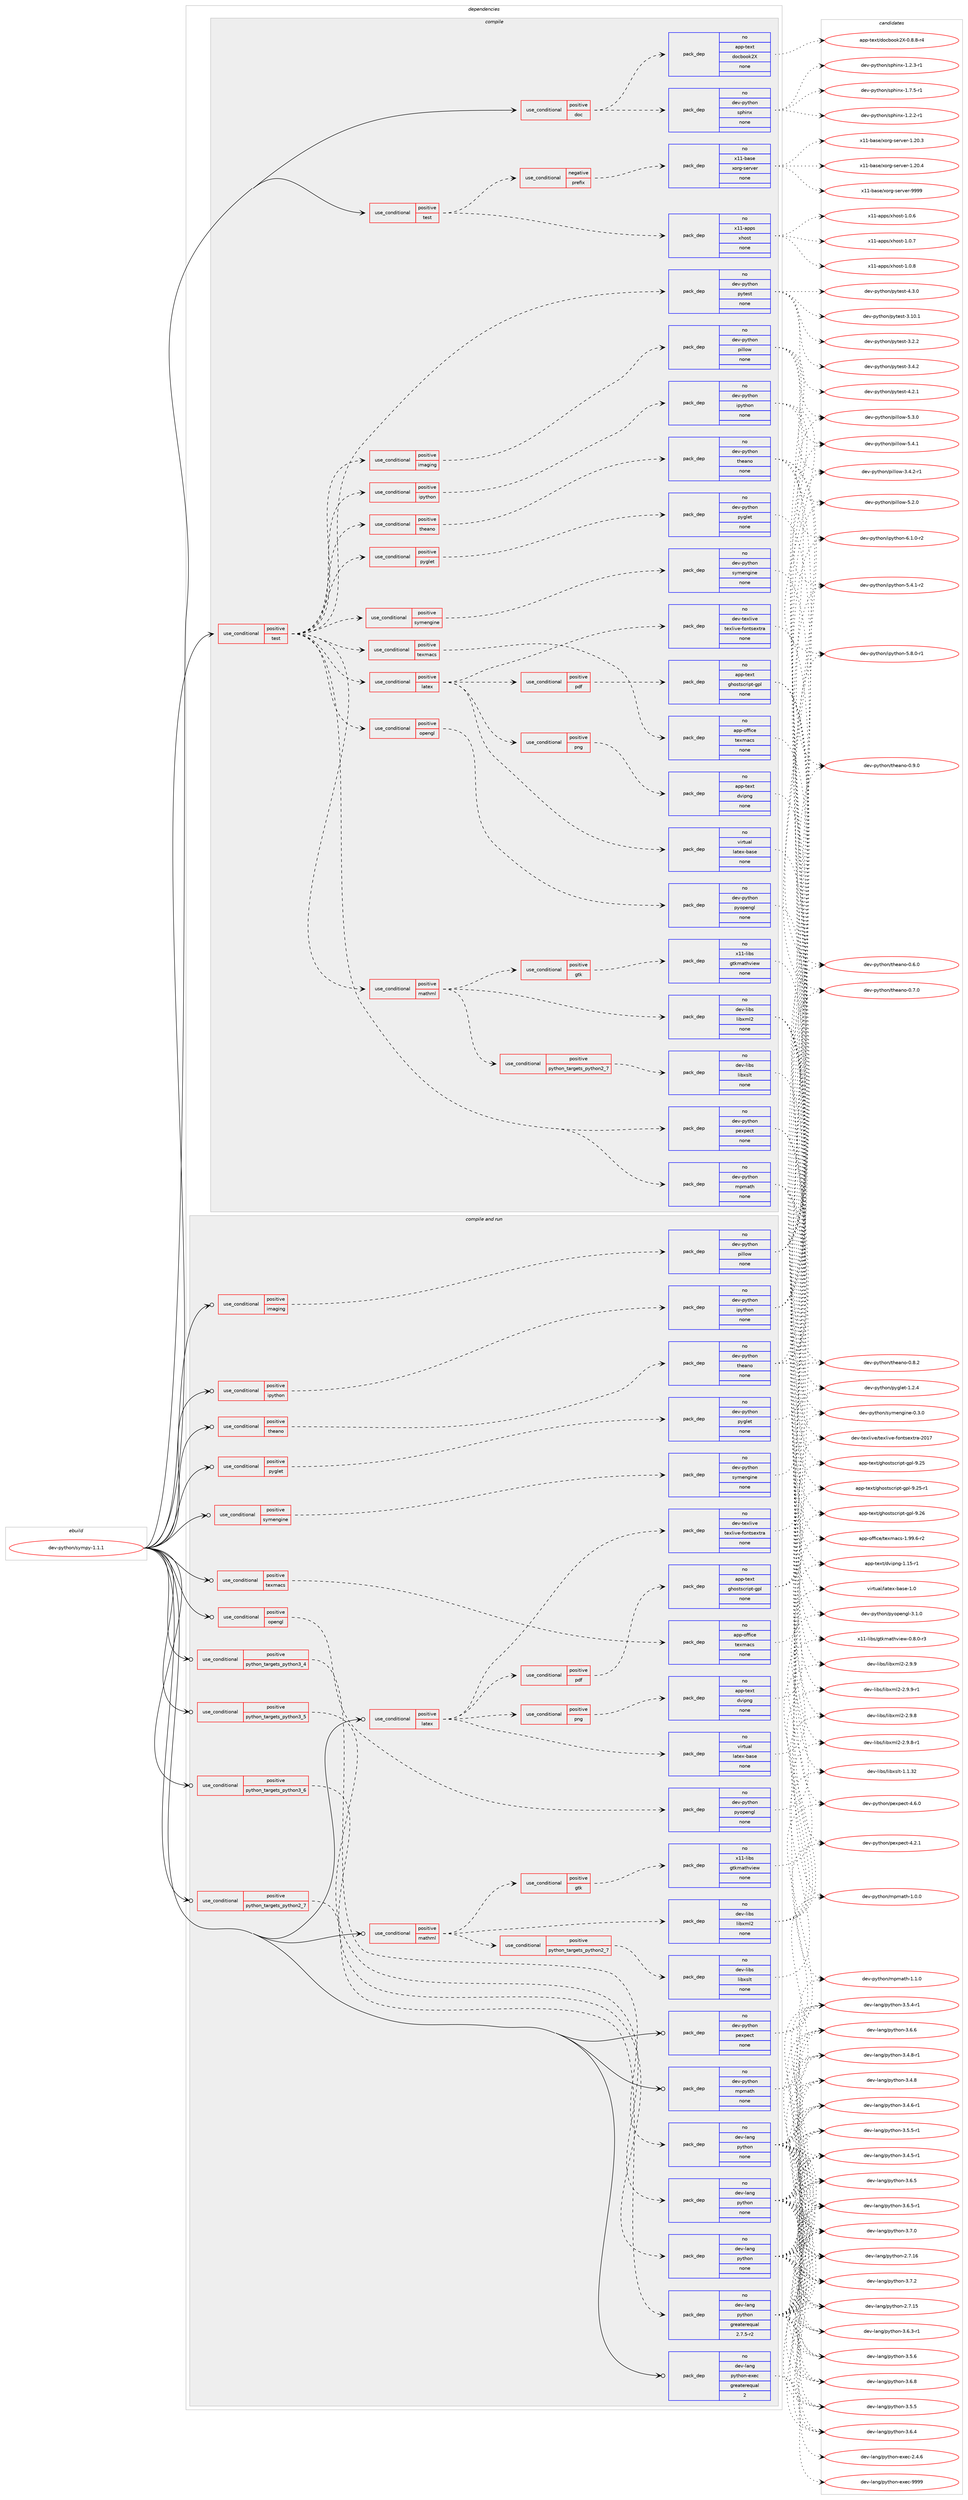 digraph prolog {

# *************
# Graph options
# *************

newrank=true;
concentrate=true;
compound=true;
graph [rankdir=LR,fontname=Helvetica,fontsize=10,ranksep=1.5];#, ranksep=2.5, nodesep=0.2];
edge  [arrowhead=vee];
node  [fontname=Helvetica,fontsize=10];

# **********
# The ebuild
# **********

subgraph cluster_leftcol {
color=gray;
rank=same;
label=<<i>ebuild</i>>;
id [label="dev-python/sympy-1.1.1", color=red, width=4, href="../dev-python/sympy-1.1.1.svg"];
}

# ****************
# The dependencies
# ****************

subgraph cluster_midcol {
color=gray;
label=<<i>dependencies</i>>;
subgraph cluster_compile {
fillcolor="#eeeeee";
style=filled;
label=<<i>compile</i>>;
subgraph cond385483 {
dependency1443776 [label=<<TABLE BORDER="0" CELLBORDER="1" CELLSPACING="0" CELLPADDING="4"><TR><TD ROWSPAN="3" CELLPADDING="10">use_conditional</TD></TR><TR><TD>positive</TD></TR><TR><TD>doc</TD></TR></TABLE>>, shape=none, color=red];
subgraph pack1034930 {
dependency1443777 [label=<<TABLE BORDER="0" CELLBORDER="1" CELLSPACING="0" CELLPADDING="4" WIDTH="220"><TR><TD ROWSPAN="6" CELLPADDING="30">pack_dep</TD></TR><TR><TD WIDTH="110">no</TD></TR><TR><TD>dev-python</TD></TR><TR><TD>sphinx</TD></TR><TR><TD>none</TD></TR><TR><TD></TD></TR></TABLE>>, shape=none, color=blue];
}
dependency1443776:e -> dependency1443777:w [weight=20,style="dashed",arrowhead="vee"];
subgraph pack1034931 {
dependency1443778 [label=<<TABLE BORDER="0" CELLBORDER="1" CELLSPACING="0" CELLPADDING="4" WIDTH="220"><TR><TD ROWSPAN="6" CELLPADDING="30">pack_dep</TD></TR><TR><TD WIDTH="110">no</TD></TR><TR><TD>app-text</TD></TR><TR><TD>docbook2X</TD></TR><TR><TD>none</TD></TR><TR><TD></TD></TR></TABLE>>, shape=none, color=blue];
}
dependency1443776:e -> dependency1443778:w [weight=20,style="dashed",arrowhead="vee"];
}
id:e -> dependency1443776:w [weight=20,style="solid",arrowhead="vee"];
subgraph cond385484 {
dependency1443779 [label=<<TABLE BORDER="0" CELLBORDER="1" CELLSPACING="0" CELLPADDING="4"><TR><TD ROWSPAN="3" CELLPADDING="10">use_conditional</TD></TR><TR><TD>positive</TD></TR><TR><TD>test</TD></TR></TABLE>>, shape=none, color=red];
subgraph cond385485 {
dependency1443780 [label=<<TABLE BORDER="0" CELLBORDER="1" CELLSPACING="0" CELLPADDING="4"><TR><TD ROWSPAN="3" CELLPADDING="10">use_conditional</TD></TR><TR><TD>negative</TD></TR><TR><TD>prefix</TD></TR></TABLE>>, shape=none, color=red];
subgraph pack1034932 {
dependency1443781 [label=<<TABLE BORDER="0" CELLBORDER="1" CELLSPACING="0" CELLPADDING="4" WIDTH="220"><TR><TD ROWSPAN="6" CELLPADDING="30">pack_dep</TD></TR><TR><TD WIDTH="110">no</TD></TR><TR><TD>x11-base</TD></TR><TR><TD>xorg-server</TD></TR><TR><TD>none</TD></TR><TR><TD></TD></TR></TABLE>>, shape=none, color=blue];
}
dependency1443780:e -> dependency1443781:w [weight=20,style="dashed",arrowhead="vee"];
}
dependency1443779:e -> dependency1443780:w [weight=20,style="dashed",arrowhead="vee"];
subgraph pack1034933 {
dependency1443782 [label=<<TABLE BORDER="0" CELLBORDER="1" CELLSPACING="0" CELLPADDING="4" WIDTH="220"><TR><TD ROWSPAN="6" CELLPADDING="30">pack_dep</TD></TR><TR><TD WIDTH="110">no</TD></TR><TR><TD>x11-apps</TD></TR><TR><TD>xhost</TD></TR><TR><TD>none</TD></TR><TR><TD></TD></TR></TABLE>>, shape=none, color=blue];
}
dependency1443779:e -> dependency1443782:w [weight=20,style="dashed",arrowhead="vee"];
}
id:e -> dependency1443779:w [weight=20,style="solid",arrowhead="vee"];
subgraph cond385486 {
dependency1443783 [label=<<TABLE BORDER="0" CELLBORDER="1" CELLSPACING="0" CELLPADDING="4"><TR><TD ROWSPAN="3" CELLPADDING="10">use_conditional</TD></TR><TR><TD>positive</TD></TR><TR><TD>test</TD></TR></TABLE>>, shape=none, color=red];
subgraph pack1034934 {
dependency1443784 [label=<<TABLE BORDER="0" CELLBORDER="1" CELLSPACING="0" CELLPADDING="4" WIDTH="220"><TR><TD ROWSPAN="6" CELLPADDING="30">pack_dep</TD></TR><TR><TD WIDTH="110">no</TD></TR><TR><TD>dev-python</TD></TR><TR><TD>mpmath</TD></TR><TR><TD>none</TD></TR><TR><TD></TD></TR></TABLE>>, shape=none, color=blue];
}
dependency1443783:e -> dependency1443784:w [weight=20,style="dashed",arrowhead="vee"];
subgraph pack1034935 {
dependency1443785 [label=<<TABLE BORDER="0" CELLBORDER="1" CELLSPACING="0" CELLPADDING="4" WIDTH="220"><TR><TD ROWSPAN="6" CELLPADDING="30">pack_dep</TD></TR><TR><TD WIDTH="110">no</TD></TR><TR><TD>dev-python</TD></TR><TR><TD>pexpect</TD></TR><TR><TD>none</TD></TR><TR><TD></TD></TR></TABLE>>, shape=none, color=blue];
}
dependency1443783:e -> dependency1443785:w [weight=20,style="dashed",arrowhead="vee"];
subgraph cond385487 {
dependency1443786 [label=<<TABLE BORDER="0" CELLBORDER="1" CELLSPACING="0" CELLPADDING="4"><TR><TD ROWSPAN="3" CELLPADDING="10">use_conditional</TD></TR><TR><TD>positive</TD></TR><TR><TD>imaging</TD></TR></TABLE>>, shape=none, color=red];
subgraph pack1034936 {
dependency1443787 [label=<<TABLE BORDER="0" CELLBORDER="1" CELLSPACING="0" CELLPADDING="4" WIDTH="220"><TR><TD ROWSPAN="6" CELLPADDING="30">pack_dep</TD></TR><TR><TD WIDTH="110">no</TD></TR><TR><TD>dev-python</TD></TR><TR><TD>pillow</TD></TR><TR><TD>none</TD></TR><TR><TD></TD></TR></TABLE>>, shape=none, color=blue];
}
dependency1443786:e -> dependency1443787:w [weight=20,style="dashed",arrowhead="vee"];
}
dependency1443783:e -> dependency1443786:w [weight=20,style="dashed",arrowhead="vee"];
subgraph cond385488 {
dependency1443788 [label=<<TABLE BORDER="0" CELLBORDER="1" CELLSPACING="0" CELLPADDING="4"><TR><TD ROWSPAN="3" CELLPADDING="10">use_conditional</TD></TR><TR><TD>positive</TD></TR><TR><TD>ipython</TD></TR></TABLE>>, shape=none, color=red];
subgraph pack1034937 {
dependency1443789 [label=<<TABLE BORDER="0" CELLBORDER="1" CELLSPACING="0" CELLPADDING="4" WIDTH="220"><TR><TD ROWSPAN="6" CELLPADDING="30">pack_dep</TD></TR><TR><TD WIDTH="110">no</TD></TR><TR><TD>dev-python</TD></TR><TR><TD>ipython</TD></TR><TR><TD>none</TD></TR><TR><TD></TD></TR></TABLE>>, shape=none, color=blue];
}
dependency1443788:e -> dependency1443789:w [weight=20,style="dashed",arrowhead="vee"];
}
dependency1443783:e -> dependency1443788:w [weight=20,style="dashed",arrowhead="vee"];
subgraph cond385489 {
dependency1443790 [label=<<TABLE BORDER="0" CELLBORDER="1" CELLSPACING="0" CELLPADDING="4"><TR><TD ROWSPAN="3" CELLPADDING="10">use_conditional</TD></TR><TR><TD>positive</TD></TR><TR><TD>latex</TD></TR></TABLE>>, shape=none, color=red];
subgraph pack1034938 {
dependency1443791 [label=<<TABLE BORDER="0" CELLBORDER="1" CELLSPACING="0" CELLPADDING="4" WIDTH="220"><TR><TD ROWSPAN="6" CELLPADDING="30">pack_dep</TD></TR><TR><TD WIDTH="110">no</TD></TR><TR><TD>virtual</TD></TR><TR><TD>latex-base</TD></TR><TR><TD>none</TD></TR><TR><TD></TD></TR></TABLE>>, shape=none, color=blue];
}
dependency1443790:e -> dependency1443791:w [weight=20,style="dashed",arrowhead="vee"];
subgraph pack1034939 {
dependency1443792 [label=<<TABLE BORDER="0" CELLBORDER="1" CELLSPACING="0" CELLPADDING="4" WIDTH="220"><TR><TD ROWSPAN="6" CELLPADDING="30">pack_dep</TD></TR><TR><TD WIDTH="110">no</TD></TR><TR><TD>dev-texlive</TD></TR><TR><TD>texlive-fontsextra</TD></TR><TR><TD>none</TD></TR><TR><TD></TD></TR></TABLE>>, shape=none, color=blue];
}
dependency1443790:e -> dependency1443792:w [weight=20,style="dashed",arrowhead="vee"];
subgraph cond385490 {
dependency1443793 [label=<<TABLE BORDER="0" CELLBORDER="1" CELLSPACING="0" CELLPADDING="4"><TR><TD ROWSPAN="3" CELLPADDING="10">use_conditional</TD></TR><TR><TD>positive</TD></TR><TR><TD>png</TD></TR></TABLE>>, shape=none, color=red];
subgraph pack1034940 {
dependency1443794 [label=<<TABLE BORDER="0" CELLBORDER="1" CELLSPACING="0" CELLPADDING="4" WIDTH="220"><TR><TD ROWSPAN="6" CELLPADDING="30">pack_dep</TD></TR><TR><TD WIDTH="110">no</TD></TR><TR><TD>app-text</TD></TR><TR><TD>dvipng</TD></TR><TR><TD>none</TD></TR><TR><TD></TD></TR></TABLE>>, shape=none, color=blue];
}
dependency1443793:e -> dependency1443794:w [weight=20,style="dashed",arrowhead="vee"];
}
dependency1443790:e -> dependency1443793:w [weight=20,style="dashed",arrowhead="vee"];
subgraph cond385491 {
dependency1443795 [label=<<TABLE BORDER="0" CELLBORDER="1" CELLSPACING="0" CELLPADDING="4"><TR><TD ROWSPAN="3" CELLPADDING="10">use_conditional</TD></TR><TR><TD>positive</TD></TR><TR><TD>pdf</TD></TR></TABLE>>, shape=none, color=red];
subgraph pack1034941 {
dependency1443796 [label=<<TABLE BORDER="0" CELLBORDER="1" CELLSPACING="0" CELLPADDING="4" WIDTH="220"><TR><TD ROWSPAN="6" CELLPADDING="30">pack_dep</TD></TR><TR><TD WIDTH="110">no</TD></TR><TR><TD>app-text</TD></TR><TR><TD>ghostscript-gpl</TD></TR><TR><TD>none</TD></TR><TR><TD></TD></TR></TABLE>>, shape=none, color=blue];
}
dependency1443795:e -> dependency1443796:w [weight=20,style="dashed",arrowhead="vee"];
}
dependency1443790:e -> dependency1443795:w [weight=20,style="dashed",arrowhead="vee"];
}
dependency1443783:e -> dependency1443790:w [weight=20,style="dashed",arrowhead="vee"];
subgraph cond385492 {
dependency1443797 [label=<<TABLE BORDER="0" CELLBORDER="1" CELLSPACING="0" CELLPADDING="4"><TR><TD ROWSPAN="3" CELLPADDING="10">use_conditional</TD></TR><TR><TD>positive</TD></TR><TR><TD>mathml</TD></TR></TABLE>>, shape=none, color=red];
subgraph pack1034942 {
dependency1443798 [label=<<TABLE BORDER="0" CELLBORDER="1" CELLSPACING="0" CELLPADDING="4" WIDTH="220"><TR><TD ROWSPAN="6" CELLPADDING="30">pack_dep</TD></TR><TR><TD WIDTH="110">no</TD></TR><TR><TD>dev-libs</TD></TR><TR><TD>libxml2</TD></TR><TR><TD>none</TD></TR><TR><TD></TD></TR></TABLE>>, shape=none, color=blue];
}
dependency1443797:e -> dependency1443798:w [weight=20,style="dashed",arrowhead="vee"];
subgraph cond385493 {
dependency1443799 [label=<<TABLE BORDER="0" CELLBORDER="1" CELLSPACING="0" CELLPADDING="4"><TR><TD ROWSPAN="3" CELLPADDING="10">use_conditional</TD></TR><TR><TD>positive</TD></TR><TR><TD>python_targets_python2_7</TD></TR></TABLE>>, shape=none, color=red];
subgraph pack1034943 {
dependency1443800 [label=<<TABLE BORDER="0" CELLBORDER="1" CELLSPACING="0" CELLPADDING="4" WIDTH="220"><TR><TD ROWSPAN="6" CELLPADDING="30">pack_dep</TD></TR><TR><TD WIDTH="110">no</TD></TR><TR><TD>dev-libs</TD></TR><TR><TD>libxslt</TD></TR><TR><TD>none</TD></TR><TR><TD></TD></TR></TABLE>>, shape=none, color=blue];
}
dependency1443799:e -> dependency1443800:w [weight=20,style="dashed",arrowhead="vee"];
}
dependency1443797:e -> dependency1443799:w [weight=20,style="dashed",arrowhead="vee"];
subgraph cond385494 {
dependency1443801 [label=<<TABLE BORDER="0" CELLBORDER="1" CELLSPACING="0" CELLPADDING="4"><TR><TD ROWSPAN="3" CELLPADDING="10">use_conditional</TD></TR><TR><TD>positive</TD></TR><TR><TD>gtk</TD></TR></TABLE>>, shape=none, color=red];
subgraph pack1034944 {
dependency1443802 [label=<<TABLE BORDER="0" CELLBORDER="1" CELLSPACING="0" CELLPADDING="4" WIDTH="220"><TR><TD ROWSPAN="6" CELLPADDING="30">pack_dep</TD></TR><TR><TD WIDTH="110">no</TD></TR><TR><TD>x11-libs</TD></TR><TR><TD>gtkmathview</TD></TR><TR><TD>none</TD></TR><TR><TD></TD></TR></TABLE>>, shape=none, color=blue];
}
dependency1443801:e -> dependency1443802:w [weight=20,style="dashed",arrowhead="vee"];
}
dependency1443797:e -> dependency1443801:w [weight=20,style="dashed",arrowhead="vee"];
}
dependency1443783:e -> dependency1443797:w [weight=20,style="dashed",arrowhead="vee"];
subgraph cond385495 {
dependency1443803 [label=<<TABLE BORDER="0" CELLBORDER="1" CELLSPACING="0" CELLPADDING="4"><TR><TD ROWSPAN="3" CELLPADDING="10">use_conditional</TD></TR><TR><TD>positive</TD></TR><TR><TD>opengl</TD></TR></TABLE>>, shape=none, color=red];
subgraph pack1034945 {
dependency1443804 [label=<<TABLE BORDER="0" CELLBORDER="1" CELLSPACING="0" CELLPADDING="4" WIDTH="220"><TR><TD ROWSPAN="6" CELLPADDING="30">pack_dep</TD></TR><TR><TD WIDTH="110">no</TD></TR><TR><TD>dev-python</TD></TR><TR><TD>pyopengl</TD></TR><TR><TD>none</TD></TR><TR><TD></TD></TR></TABLE>>, shape=none, color=blue];
}
dependency1443803:e -> dependency1443804:w [weight=20,style="dashed",arrowhead="vee"];
}
dependency1443783:e -> dependency1443803:w [weight=20,style="dashed",arrowhead="vee"];
subgraph cond385496 {
dependency1443805 [label=<<TABLE BORDER="0" CELLBORDER="1" CELLSPACING="0" CELLPADDING="4"><TR><TD ROWSPAN="3" CELLPADDING="10">use_conditional</TD></TR><TR><TD>positive</TD></TR><TR><TD>pyglet</TD></TR></TABLE>>, shape=none, color=red];
subgraph pack1034946 {
dependency1443806 [label=<<TABLE BORDER="0" CELLBORDER="1" CELLSPACING="0" CELLPADDING="4" WIDTH="220"><TR><TD ROWSPAN="6" CELLPADDING="30">pack_dep</TD></TR><TR><TD WIDTH="110">no</TD></TR><TR><TD>dev-python</TD></TR><TR><TD>pyglet</TD></TR><TR><TD>none</TD></TR><TR><TD></TD></TR></TABLE>>, shape=none, color=blue];
}
dependency1443805:e -> dependency1443806:w [weight=20,style="dashed",arrowhead="vee"];
}
dependency1443783:e -> dependency1443805:w [weight=20,style="dashed",arrowhead="vee"];
subgraph cond385497 {
dependency1443807 [label=<<TABLE BORDER="0" CELLBORDER="1" CELLSPACING="0" CELLPADDING="4"><TR><TD ROWSPAN="3" CELLPADDING="10">use_conditional</TD></TR><TR><TD>positive</TD></TR><TR><TD>symengine</TD></TR></TABLE>>, shape=none, color=red];
subgraph pack1034947 {
dependency1443808 [label=<<TABLE BORDER="0" CELLBORDER="1" CELLSPACING="0" CELLPADDING="4" WIDTH="220"><TR><TD ROWSPAN="6" CELLPADDING="30">pack_dep</TD></TR><TR><TD WIDTH="110">no</TD></TR><TR><TD>dev-python</TD></TR><TR><TD>symengine</TD></TR><TR><TD>none</TD></TR><TR><TD></TD></TR></TABLE>>, shape=none, color=blue];
}
dependency1443807:e -> dependency1443808:w [weight=20,style="dashed",arrowhead="vee"];
}
dependency1443783:e -> dependency1443807:w [weight=20,style="dashed",arrowhead="vee"];
subgraph cond385498 {
dependency1443809 [label=<<TABLE BORDER="0" CELLBORDER="1" CELLSPACING="0" CELLPADDING="4"><TR><TD ROWSPAN="3" CELLPADDING="10">use_conditional</TD></TR><TR><TD>positive</TD></TR><TR><TD>texmacs</TD></TR></TABLE>>, shape=none, color=red];
subgraph pack1034948 {
dependency1443810 [label=<<TABLE BORDER="0" CELLBORDER="1" CELLSPACING="0" CELLPADDING="4" WIDTH="220"><TR><TD ROWSPAN="6" CELLPADDING="30">pack_dep</TD></TR><TR><TD WIDTH="110">no</TD></TR><TR><TD>app-office</TD></TR><TR><TD>texmacs</TD></TR><TR><TD>none</TD></TR><TR><TD></TD></TR></TABLE>>, shape=none, color=blue];
}
dependency1443809:e -> dependency1443810:w [weight=20,style="dashed",arrowhead="vee"];
}
dependency1443783:e -> dependency1443809:w [weight=20,style="dashed",arrowhead="vee"];
subgraph cond385499 {
dependency1443811 [label=<<TABLE BORDER="0" CELLBORDER="1" CELLSPACING="0" CELLPADDING="4"><TR><TD ROWSPAN="3" CELLPADDING="10">use_conditional</TD></TR><TR><TD>positive</TD></TR><TR><TD>theano</TD></TR></TABLE>>, shape=none, color=red];
subgraph pack1034949 {
dependency1443812 [label=<<TABLE BORDER="0" CELLBORDER="1" CELLSPACING="0" CELLPADDING="4" WIDTH="220"><TR><TD ROWSPAN="6" CELLPADDING="30">pack_dep</TD></TR><TR><TD WIDTH="110">no</TD></TR><TR><TD>dev-python</TD></TR><TR><TD>theano</TD></TR><TR><TD>none</TD></TR><TR><TD></TD></TR></TABLE>>, shape=none, color=blue];
}
dependency1443811:e -> dependency1443812:w [weight=20,style="dashed",arrowhead="vee"];
}
dependency1443783:e -> dependency1443811:w [weight=20,style="dashed",arrowhead="vee"];
subgraph pack1034950 {
dependency1443813 [label=<<TABLE BORDER="0" CELLBORDER="1" CELLSPACING="0" CELLPADDING="4" WIDTH="220"><TR><TD ROWSPAN="6" CELLPADDING="30">pack_dep</TD></TR><TR><TD WIDTH="110">no</TD></TR><TR><TD>dev-python</TD></TR><TR><TD>pytest</TD></TR><TR><TD>none</TD></TR><TR><TD></TD></TR></TABLE>>, shape=none, color=blue];
}
dependency1443783:e -> dependency1443813:w [weight=20,style="dashed",arrowhead="vee"];
}
id:e -> dependency1443783:w [weight=20,style="solid",arrowhead="vee"];
}
subgraph cluster_compileandrun {
fillcolor="#eeeeee";
style=filled;
label=<<i>compile and run</i>>;
subgraph cond385500 {
dependency1443814 [label=<<TABLE BORDER="0" CELLBORDER="1" CELLSPACING="0" CELLPADDING="4"><TR><TD ROWSPAN="3" CELLPADDING="10">use_conditional</TD></TR><TR><TD>positive</TD></TR><TR><TD>imaging</TD></TR></TABLE>>, shape=none, color=red];
subgraph pack1034951 {
dependency1443815 [label=<<TABLE BORDER="0" CELLBORDER="1" CELLSPACING="0" CELLPADDING="4" WIDTH="220"><TR><TD ROWSPAN="6" CELLPADDING="30">pack_dep</TD></TR><TR><TD WIDTH="110">no</TD></TR><TR><TD>dev-python</TD></TR><TR><TD>pillow</TD></TR><TR><TD>none</TD></TR><TR><TD></TD></TR></TABLE>>, shape=none, color=blue];
}
dependency1443814:e -> dependency1443815:w [weight=20,style="dashed",arrowhead="vee"];
}
id:e -> dependency1443814:w [weight=20,style="solid",arrowhead="odotvee"];
subgraph cond385501 {
dependency1443816 [label=<<TABLE BORDER="0" CELLBORDER="1" CELLSPACING="0" CELLPADDING="4"><TR><TD ROWSPAN="3" CELLPADDING="10">use_conditional</TD></TR><TR><TD>positive</TD></TR><TR><TD>ipython</TD></TR></TABLE>>, shape=none, color=red];
subgraph pack1034952 {
dependency1443817 [label=<<TABLE BORDER="0" CELLBORDER="1" CELLSPACING="0" CELLPADDING="4" WIDTH="220"><TR><TD ROWSPAN="6" CELLPADDING="30">pack_dep</TD></TR><TR><TD WIDTH="110">no</TD></TR><TR><TD>dev-python</TD></TR><TR><TD>ipython</TD></TR><TR><TD>none</TD></TR><TR><TD></TD></TR></TABLE>>, shape=none, color=blue];
}
dependency1443816:e -> dependency1443817:w [weight=20,style="dashed",arrowhead="vee"];
}
id:e -> dependency1443816:w [weight=20,style="solid",arrowhead="odotvee"];
subgraph cond385502 {
dependency1443818 [label=<<TABLE BORDER="0" CELLBORDER="1" CELLSPACING="0" CELLPADDING="4"><TR><TD ROWSPAN="3" CELLPADDING="10">use_conditional</TD></TR><TR><TD>positive</TD></TR><TR><TD>latex</TD></TR></TABLE>>, shape=none, color=red];
subgraph pack1034953 {
dependency1443819 [label=<<TABLE BORDER="0" CELLBORDER="1" CELLSPACING="0" CELLPADDING="4" WIDTH="220"><TR><TD ROWSPAN="6" CELLPADDING="30">pack_dep</TD></TR><TR><TD WIDTH="110">no</TD></TR><TR><TD>virtual</TD></TR><TR><TD>latex-base</TD></TR><TR><TD>none</TD></TR><TR><TD></TD></TR></TABLE>>, shape=none, color=blue];
}
dependency1443818:e -> dependency1443819:w [weight=20,style="dashed",arrowhead="vee"];
subgraph pack1034954 {
dependency1443820 [label=<<TABLE BORDER="0" CELLBORDER="1" CELLSPACING="0" CELLPADDING="4" WIDTH="220"><TR><TD ROWSPAN="6" CELLPADDING="30">pack_dep</TD></TR><TR><TD WIDTH="110">no</TD></TR><TR><TD>dev-texlive</TD></TR><TR><TD>texlive-fontsextra</TD></TR><TR><TD>none</TD></TR><TR><TD></TD></TR></TABLE>>, shape=none, color=blue];
}
dependency1443818:e -> dependency1443820:w [weight=20,style="dashed",arrowhead="vee"];
subgraph cond385503 {
dependency1443821 [label=<<TABLE BORDER="0" CELLBORDER="1" CELLSPACING="0" CELLPADDING="4"><TR><TD ROWSPAN="3" CELLPADDING="10">use_conditional</TD></TR><TR><TD>positive</TD></TR><TR><TD>png</TD></TR></TABLE>>, shape=none, color=red];
subgraph pack1034955 {
dependency1443822 [label=<<TABLE BORDER="0" CELLBORDER="1" CELLSPACING="0" CELLPADDING="4" WIDTH="220"><TR><TD ROWSPAN="6" CELLPADDING="30">pack_dep</TD></TR><TR><TD WIDTH="110">no</TD></TR><TR><TD>app-text</TD></TR><TR><TD>dvipng</TD></TR><TR><TD>none</TD></TR><TR><TD></TD></TR></TABLE>>, shape=none, color=blue];
}
dependency1443821:e -> dependency1443822:w [weight=20,style="dashed",arrowhead="vee"];
}
dependency1443818:e -> dependency1443821:w [weight=20,style="dashed",arrowhead="vee"];
subgraph cond385504 {
dependency1443823 [label=<<TABLE BORDER="0" CELLBORDER="1" CELLSPACING="0" CELLPADDING="4"><TR><TD ROWSPAN="3" CELLPADDING="10">use_conditional</TD></TR><TR><TD>positive</TD></TR><TR><TD>pdf</TD></TR></TABLE>>, shape=none, color=red];
subgraph pack1034956 {
dependency1443824 [label=<<TABLE BORDER="0" CELLBORDER="1" CELLSPACING="0" CELLPADDING="4" WIDTH="220"><TR><TD ROWSPAN="6" CELLPADDING="30">pack_dep</TD></TR><TR><TD WIDTH="110">no</TD></TR><TR><TD>app-text</TD></TR><TR><TD>ghostscript-gpl</TD></TR><TR><TD>none</TD></TR><TR><TD></TD></TR></TABLE>>, shape=none, color=blue];
}
dependency1443823:e -> dependency1443824:w [weight=20,style="dashed",arrowhead="vee"];
}
dependency1443818:e -> dependency1443823:w [weight=20,style="dashed",arrowhead="vee"];
}
id:e -> dependency1443818:w [weight=20,style="solid",arrowhead="odotvee"];
subgraph cond385505 {
dependency1443825 [label=<<TABLE BORDER="0" CELLBORDER="1" CELLSPACING="0" CELLPADDING="4"><TR><TD ROWSPAN="3" CELLPADDING="10">use_conditional</TD></TR><TR><TD>positive</TD></TR><TR><TD>mathml</TD></TR></TABLE>>, shape=none, color=red];
subgraph pack1034957 {
dependency1443826 [label=<<TABLE BORDER="0" CELLBORDER="1" CELLSPACING="0" CELLPADDING="4" WIDTH="220"><TR><TD ROWSPAN="6" CELLPADDING="30">pack_dep</TD></TR><TR><TD WIDTH="110">no</TD></TR><TR><TD>dev-libs</TD></TR><TR><TD>libxml2</TD></TR><TR><TD>none</TD></TR><TR><TD></TD></TR></TABLE>>, shape=none, color=blue];
}
dependency1443825:e -> dependency1443826:w [weight=20,style="dashed",arrowhead="vee"];
subgraph cond385506 {
dependency1443827 [label=<<TABLE BORDER="0" CELLBORDER="1" CELLSPACING="0" CELLPADDING="4"><TR><TD ROWSPAN="3" CELLPADDING="10">use_conditional</TD></TR><TR><TD>positive</TD></TR><TR><TD>python_targets_python2_7</TD></TR></TABLE>>, shape=none, color=red];
subgraph pack1034958 {
dependency1443828 [label=<<TABLE BORDER="0" CELLBORDER="1" CELLSPACING="0" CELLPADDING="4" WIDTH="220"><TR><TD ROWSPAN="6" CELLPADDING="30">pack_dep</TD></TR><TR><TD WIDTH="110">no</TD></TR><TR><TD>dev-libs</TD></TR><TR><TD>libxslt</TD></TR><TR><TD>none</TD></TR><TR><TD></TD></TR></TABLE>>, shape=none, color=blue];
}
dependency1443827:e -> dependency1443828:w [weight=20,style="dashed",arrowhead="vee"];
}
dependency1443825:e -> dependency1443827:w [weight=20,style="dashed",arrowhead="vee"];
subgraph cond385507 {
dependency1443829 [label=<<TABLE BORDER="0" CELLBORDER="1" CELLSPACING="0" CELLPADDING="4"><TR><TD ROWSPAN="3" CELLPADDING="10">use_conditional</TD></TR><TR><TD>positive</TD></TR><TR><TD>gtk</TD></TR></TABLE>>, shape=none, color=red];
subgraph pack1034959 {
dependency1443830 [label=<<TABLE BORDER="0" CELLBORDER="1" CELLSPACING="0" CELLPADDING="4" WIDTH="220"><TR><TD ROWSPAN="6" CELLPADDING="30">pack_dep</TD></TR><TR><TD WIDTH="110">no</TD></TR><TR><TD>x11-libs</TD></TR><TR><TD>gtkmathview</TD></TR><TR><TD>none</TD></TR><TR><TD></TD></TR></TABLE>>, shape=none, color=blue];
}
dependency1443829:e -> dependency1443830:w [weight=20,style="dashed",arrowhead="vee"];
}
dependency1443825:e -> dependency1443829:w [weight=20,style="dashed",arrowhead="vee"];
}
id:e -> dependency1443825:w [weight=20,style="solid",arrowhead="odotvee"];
subgraph cond385508 {
dependency1443831 [label=<<TABLE BORDER="0" CELLBORDER="1" CELLSPACING="0" CELLPADDING="4"><TR><TD ROWSPAN="3" CELLPADDING="10">use_conditional</TD></TR><TR><TD>positive</TD></TR><TR><TD>opengl</TD></TR></TABLE>>, shape=none, color=red];
subgraph pack1034960 {
dependency1443832 [label=<<TABLE BORDER="0" CELLBORDER="1" CELLSPACING="0" CELLPADDING="4" WIDTH="220"><TR><TD ROWSPAN="6" CELLPADDING="30">pack_dep</TD></TR><TR><TD WIDTH="110">no</TD></TR><TR><TD>dev-python</TD></TR><TR><TD>pyopengl</TD></TR><TR><TD>none</TD></TR><TR><TD></TD></TR></TABLE>>, shape=none, color=blue];
}
dependency1443831:e -> dependency1443832:w [weight=20,style="dashed",arrowhead="vee"];
}
id:e -> dependency1443831:w [weight=20,style="solid",arrowhead="odotvee"];
subgraph cond385509 {
dependency1443833 [label=<<TABLE BORDER="0" CELLBORDER="1" CELLSPACING="0" CELLPADDING="4"><TR><TD ROWSPAN="3" CELLPADDING="10">use_conditional</TD></TR><TR><TD>positive</TD></TR><TR><TD>pyglet</TD></TR></TABLE>>, shape=none, color=red];
subgraph pack1034961 {
dependency1443834 [label=<<TABLE BORDER="0" CELLBORDER="1" CELLSPACING="0" CELLPADDING="4" WIDTH="220"><TR><TD ROWSPAN="6" CELLPADDING="30">pack_dep</TD></TR><TR><TD WIDTH="110">no</TD></TR><TR><TD>dev-python</TD></TR><TR><TD>pyglet</TD></TR><TR><TD>none</TD></TR><TR><TD></TD></TR></TABLE>>, shape=none, color=blue];
}
dependency1443833:e -> dependency1443834:w [weight=20,style="dashed",arrowhead="vee"];
}
id:e -> dependency1443833:w [weight=20,style="solid",arrowhead="odotvee"];
subgraph cond385510 {
dependency1443835 [label=<<TABLE BORDER="0" CELLBORDER="1" CELLSPACING="0" CELLPADDING="4"><TR><TD ROWSPAN="3" CELLPADDING="10">use_conditional</TD></TR><TR><TD>positive</TD></TR><TR><TD>python_targets_python2_7</TD></TR></TABLE>>, shape=none, color=red];
subgraph pack1034962 {
dependency1443836 [label=<<TABLE BORDER="0" CELLBORDER="1" CELLSPACING="0" CELLPADDING="4" WIDTH="220"><TR><TD ROWSPAN="6" CELLPADDING="30">pack_dep</TD></TR><TR><TD WIDTH="110">no</TD></TR><TR><TD>dev-lang</TD></TR><TR><TD>python</TD></TR><TR><TD>greaterequal</TD></TR><TR><TD>2.7.5-r2</TD></TR></TABLE>>, shape=none, color=blue];
}
dependency1443835:e -> dependency1443836:w [weight=20,style="dashed",arrowhead="vee"];
}
id:e -> dependency1443835:w [weight=20,style="solid",arrowhead="odotvee"];
subgraph cond385511 {
dependency1443837 [label=<<TABLE BORDER="0" CELLBORDER="1" CELLSPACING="0" CELLPADDING="4"><TR><TD ROWSPAN="3" CELLPADDING="10">use_conditional</TD></TR><TR><TD>positive</TD></TR><TR><TD>python_targets_python3_4</TD></TR></TABLE>>, shape=none, color=red];
subgraph pack1034963 {
dependency1443838 [label=<<TABLE BORDER="0" CELLBORDER="1" CELLSPACING="0" CELLPADDING="4" WIDTH="220"><TR><TD ROWSPAN="6" CELLPADDING="30">pack_dep</TD></TR><TR><TD WIDTH="110">no</TD></TR><TR><TD>dev-lang</TD></TR><TR><TD>python</TD></TR><TR><TD>none</TD></TR><TR><TD></TD></TR></TABLE>>, shape=none, color=blue];
}
dependency1443837:e -> dependency1443838:w [weight=20,style="dashed",arrowhead="vee"];
}
id:e -> dependency1443837:w [weight=20,style="solid",arrowhead="odotvee"];
subgraph cond385512 {
dependency1443839 [label=<<TABLE BORDER="0" CELLBORDER="1" CELLSPACING="0" CELLPADDING="4"><TR><TD ROWSPAN="3" CELLPADDING="10">use_conditional</TD></TR><TR><TD>positive</TD></TR><TR><TD>python_targets_python3_5</TD></TR></TABLE>>, shape=none, color=red];
subgraph pack1034964 {
dependency1443840 [label=<<TABLE BORDER="0" CELLBORDER="1" CELLSPACING="0" CELLPADDING="4" WIDTH="220"><TR><TD ROWSPAN="6" CELLPADDING="30">pack_dep</TD></TR><TR><TD WIDTH="110">no</TD></TR><TR><TD>dev-lang</TD></TR><TR><TD>python</TD></TR><TR><TD>none</TD></TR><TR><TD></TD></TR></TABLE>>, shape=none, color=blue];
}
dependency1443839:e -> dependency1443840:w [weight=20,style="dashed",arrowhead="vee"];
}
id:e -> dependency1443839:w [weight=20,style="solid",arrowhead="odotvee"];
subgraph cond385513 {
dependency1443841 [label=<<TABLE BORDER="0" CELLBORDER="1" CELLSPACING="0" CELLPADDING="4"><TR><TD ROWSPAN="3" CELLPADDING="10">use_conditional</TD></TR><TR><TD>positive</TD></TR><TR><TD>python_targets_python3_6</TD></TR></TABLE>>, shape=none, color=red];
subgraph pack1034965 {
dependency1443842 [label=<<TABLE BORDER="0" CELLBORDER="1" CELLSPACING="0" CELLPADDING="4" WIDTH="220"><TR><TD ROWSPAN="6" CELLPADDING="30">pack_dep</TD></TR><TR><TD WIDTH="110">no</TD></TR><TR><TD>dev-lang</TD></TR><TR><TD>python</TD></TR><TR><TD>none</TD></TR><TR><TD></TD></TR></TABLE>>, shape=none, color=blue];
}
dependency1443841:e -> dependency1443842:w [weight=20,style="dashed",arrowhead="vee"];
}
id:e -> dependency1443841:w [weight=20,style="solid",arrowhead="odotvee"];
subgraph cond385514 {
dependency1443843 [label=<<TABLE BORDER="0" CELLBORDER="1" CELLSPACING="0" CELLPADDING="4"><TR><TD ROWSPAN="3" CELLPADDING="10">use_conditional</TD></TR><TR><TD>positive</TD></TR><TR><TD>symengine</TD></TR></TABLE>>, shape=none, color=red];
subgraph pack1034966 {
dependency1443844 [label=<<TABLE BORDER="0" CELLBORDER="1" CELLSPACING="0" CELLPADDING="4" WIDTH="220"><TR><TD ROWSPAN="6" CELLPADDING="30">pack_dep</TD></TR><TR><TD WIDTH="110">no</TD></TR><TR><TD>dev-python</TD></TR><TR><TD>symengine</TD></TR><TR><TD>none</TD></TR><TR><TD></TD></TR></TABLE>>, shape=none, color=blue];
}
dependency1443843:e -> dependency1443844:w [weight=20,style="dashed",arrowhead="vee"];
}
id:e -> dependency1443843:w [weight=20,style="solid",arrowhead="odotvee"];
subgraph cond385515 {
dependency1443845 [label=<<TABLE BORDER="0" CELLBORDER="1" CELLSPACING="0" CELLPADDING="4"><TR><TD ROWSPAN="3" CELLPADDING="10">use_conditional</TD></TR><TR><TD>positive</TD></TR><TR><TD>texmacs</TD></TR></TABLE>>, shape=none, color=red];
subgraph pack1034967 {
dependency1443846 [label=<<TABLE BORDER="0" CELLBORDER="1" CELLSPACING="0" CELLPADDING="4" WIDTH="220"><TR><TD ROWSPAN="6" CELLPADDING="30">pack_dep</TD></TR><TR><TD WIDTH="110">no</TD></TR><TR><TD>app-office</TD></TR><TR><TD>texmacs</TD></TR><TR><TD>none</TD></TR><TR><TD></TD></TR></TABLE>>, shape=none, color=blue];
}
dependency1443845:e -> dependency1443846:w [weight=20,style="dashed",arrowhead="vee"];
}
id:e -> dependency1443845:w [weight=20,style="solid",arrowhead="odotvee"];
subgraph cond385516 {
dependency1443847 [label=<<TABLE BORDER="0" CELLBORDER="1" CELLSPACING="0" CELLPADDING="4"><TR><TD ROWSPAN="3" CELLPADDING="10">use_conditional</TD></TR><TR><TD>positive</TD></TR><TR><TD>theano</TD></TR></TABLE>>, shape=none, color=red];
subgraph pack1034968 {
dependency1443848 [label=<<TABLE BORDER="0" CELLBORDER="1" CELLSPACING="0" CELLPADDING="4" WIDTH="220"><TR><TD ROWSPAN="6" CELLPADDING="30">pack_dep</TD></TR><TR><TD WIDTH="110">no</TD></TR><TR><TD>dev-python</TD></TR><TR><TD>theano</TD></TR><TR><TD>none</TD></TR><TR><TD></TD></TR></TABLE>>, shape=none, color=blue];
}
dependency1443847:e -> dependency1443848:w [weight=20,style="dashed",arrowhead="vee"];
}
id:e -> dependency1443847:w [weight=20,style="solid",arrowhead="odotvee"];
subgraph pack1034969 {
dependency1443849 [label=<<TABLE BORDER="0" CELLBORDER="1" CELLSPACING="0" CELLPADDING="4" WIDTH="220"><TR><TD ROWSPAN="6" CELLPADDING="30">pack_dep</TD></TR><TR><TD WIDTH="110">no</TD></TR><TR><TD>dev-lang</TD></TR><TR><TD>python-exec</TD></TR><TR><TD>greaterequal</TD></TR><TR><TD>2</TD></TR></TABLE>>, shape=none, color=blue];
}
id:e -> dependency1443849:w [weight=20,style="solid",arrowhead="odotvee"];
subgraph pack1034970 {
dependency1443850 [label=<<TABLE BORDER="0" CELLBORDER="1" CELLSPACING="0" CELLPADDING="4" WIDTH="220"><TR><TD ROWSPAN="6" CELLPADDING="30">pack_dep</TD></TR><TR><TD WIDTH="110">no</TD></TR><TR><TD>dev-python</TD></TR><TR><TD>mpmath</TD></TR><TR><TD>none</TD></TR><TR><TD></TD></TR></TABLE>>, shape=none, color=blue];
}
id:e -> dependency1443850:w [weight=20,style="solid",arrowhead="odotvee"];
subgraph pack1034971 {
dependency1443851 [label=<<TABLE BORDER="0" CELLBORDER="1" CELLSPACING="0" CELLPADDING="4" WIDTH="220"><TR><TD ROWSPAN="6" CELLPADDING="30">pack_dep</TD></TR><TR><TD WIDTH="110">no</TD></TR><TR><TD>dev-python</TD></TR><TR><TD>pexpect</TD></TR><TR><TD>none</TD></TR><TR><TD></TD></TR></TABLE>>, shape=none, color=blue];
}
id:e -> dependency1443851:w [weight=20,style="solid",arrowhead="odotvee"];
}
subgraph cluster_run {
fillcolor="#eeeeee";
style=filled;
label=<<i>run</i>>;
}
}

# **************
# The candidates
# **************

subgraph cluster_choices {
rank=same;
color=gray;
label=<<i>candidates</i>>;

subgraph choice1034930 {
color=black;
nodesep=1;
choice10010111845112121116104111110471151121041051101204549465046504511449 [label="dev-python/sphinx-1.2.2-r1", color=red, width=4,href="../dev-python/sphinx-1.2.2-r1.svg"];
choice10010111845112121116104111110471151121041051101204549465046514511449 [label="dev-python/sphinx-1.2.3-r1", color=red, width=4,href="../dev-python/sphinx-1.2.3-r1.svg"];
choice10010111845112121116104111110471151121041051101204549465546534511449 [label="dev-python/sphinx-1.7.5-r1", color=red, width=4,href="../dev-python/sphinx-1.7.5-r1.svg"];
dependency1443777:e -> choice10010111845112121116104111110471151121041051101204549465046504511449:w [style=dotted,weight="100"];
dependency1443777:e -> choice10010111845112121116104111110471151121041051101204549465046514511449:w [style=dotted,weight="100"];
dependency1443777:e -> choice10010111845112121116104111110471151121041051101204549465546534511449:w [style=dotted,weight="100"];
}
subgraph choice1034931 {
color=black;
nodesep=1;
choice971121124511610112011647100111999811111110750884548465646564511452 [label="app-text/docbook2X-0.8.8-r4", color=red, width=4,href="../app-text/docbook2X-0.8.8-r4.svg"];
dependency1443778:e -> choice971121124511610112011647100111999811111110750884548465646564511452:w [style=dotted,weight="100"];
}
subgraph choice1034932 {
color=black;
nodesep=1;
choice1204949459897115101471201111141034511510111411810111445494650484651 [label="x11-base/xorg-server-1.20.3", color=red, width=4,href="../x11-base/xorg-server-1.20.3.svg"];
choice1204949459897115101471201111141034511510111411810111445494650484652 [label="x11-base/xorg-server-1.20.4", color=red, width=4,href="../x11-base/xorg-server-1.20.4.svg"];
choice120494945989711510147120111114103451151011141181011144557575757 [label="x11-base/xorg-server-9999", color=red, width=4,href="../x11-base/xorg-server-9999.svg"];
dependency1443781:e -> choice1204949459897115101471201111141034511510111411810111445494650484651:w [style=dotted,weight="100"];
dependency1443781:e -> choice1204949459897115101471201111141034511510111411810111445494650484652:w [style=dotted,weight="100"];
dependency1443781:e -> choice120494945989711510147120111114103451151011141181011144557575757:w [style=dotted,weight="100"];
}
subgraph choice1034933 {
color=black;
nodesep=1;
choice1204949459711211211547120104111115116454946484654 [label="x11-apps/xhost-1.0.6", color=red, width=4,href="../x11-apps/xhost-1.0.6.svg"];
choice1204949459711211211547120104111115116454946484655 [label="x11-apps/xhost-1.0.7", color=red, width=4,href="../x11-apps/xhost-1.0.7.svg"];
choice1204949459711211211547120104111115116454946484656 [label="x11-apps/xhost-1.0.8", color=red, width=4,href="../x11-apps/xhost-1.0.8.svg"];
dependency1443782:e -> choice1204949459711211211547120104111115116454946484654:w [style=dotted,weight="100"];
dependency1443782:e -> choice1204949459711211211547120104111115116454946484655:w [style=dotted,weight="100"];
dependency1443782:e -> choice1204949459711211211547120104111115116454946484656:w [style=dotted,weight="100"];
}
subgraph choice1034934 {
color=black;
nodesep=1;
choice100101118451121211161041111104710911210997116104454946484648 [label="dev-python/mpmath-1.0.0", color=red, width=4,href="../dev-python/mpmath-1.0.0.svg"];
choice100101118451121211161041111104710911210997116104454946494648 [label="dev-python/mpmath-1.1.0", color=red, width=4,href="../dev-python/mpmath-1.1.0.svg"];
dependency1443784:e -> choice100101118451121211161041111104710911210997116104454946484648:w [style=dotted,weight="100"];
dependency1443784:e -> choice100101118451121211161041111104710911210997116104454946494648:w [style=dotted,weight="100"];
}
subgraph choice1034935 {
color=black;
nodesep=1;
choice100101118451121211161041111104711210112011210199116455246504649 [label="dev-python/pexpect-4.2.1", color=red, width=4,href="../dev-python/pexpect-4.2.1.svg"];
choice100101118451121211161041111104711210112011210199116455246544648 [label="dev-python/pexpect-4.6.0", color=red, width=4,href="../dev-python/pexpect-4.6.0.svg"];
dependency1443785:e -> choice100101118451121211161041111104711210112011210199116455246504649:w [style=dotted,weight="100"];
dependency1443785:e -> choice100101118451121211161041111104711210112011210199116455246544648:w [style=dotted,weight="100"];
}
subgraph choice1034936 {
color=black;
nodesep=1;
choice10010111845112121116104111110471121051081081111194551465246504511449 [label="dev-python/pillow-3.4.2-r1", color=red, width=4,href="../dev-python/pillow-3.4.2-r1.svg"];
choice1001011184511212111610411111047112105108108111119455346504648 [label="dev-python/pillow-5.2.0", color=red, width=4,href="../dev-python/pillow-5.2.0.svg"];
choice1001011184511212111610411111047112105108108111119455346514648 [label="dev-python/pillow-5.3.0", color=red, width=4,href="../dev-python/pillow-5.3.0.svg"];
choice1001011184511212111610411111047112105108108111119455346524649 [label="dev-python/pillow-5.4.1", color=red, width=4,href="../dev-python/pillow-5.4.1.svg"];
dependency1443787:e -> choice10010111845112121116104111110471121051081081111194551465246504511449:w [style=dotted,weight="100"];
dependency1443787:e -> choice1001011184511212111610411111047112105108108111119455346504648:w [style=dotted,weight="100"];
dependency1443787:e -> choice1001011184511212111610411111047112105108108111119455346514648:w [style=dotted,weight="100"];
dependency1443787:e -> choice1001011184511212111610411111047112105108108111119455346524649:w [style=dotted,weight="100"];
}
subgraph choice1034937 {
color=black;
nodesep=1;
choice10010111845112121116104111110471051121211161041111104553465246494511450 [label="dev-python/ipython-5.4.1-r2", color=red, width=4,href="../dev-python/ipython-5.4.1-r2.svg"];
choice10010111845112121116104111110471051121211161041111104553465646484511449 [label="dev-python/ipython-5.8.0-r1", color=red, width=4,href="../dev-python/ipython-5.8.0-r1.svg"];
choice10010111845112121116104111110471051121211161041111104554464946484511450 [label="dev-python/ipython-6.1.0-r2", color=red, width=4,href="../dev-python/ipython-6.1.0-r2.svg"];
dependency1443789:e -> choice10010111845112121116104111110471051121211161041111104553465246494511450:w [style=dotted,weight="100"];
dependency1443789:e -> choice10010111845112121116104111110471051121211161041111104553465646484511449:w [style=dotted,weight="100"];
dependency1443789:e -> choice10010111845112121116104111110471051121211161041111104554464946484511450:w [style=dotted,weight="100"];
}
subgraph choice1034938 {
color=black;
nodesep=1;
choice11810511411611797108471089711610112045989711510145494648 [label="virtual/latex-base-1.0", color=red, width=4,href="../virtual/latex-base-1.0.svg"];
dependency1443791:e -> choice11810511411611797108471089711610112045989711510145494648:w [style=dotted,weight="100"];
}
subgraph choice1034939 {
color=black;
nodesep=1;
choice100101118451161011201081051181014711610112010810511810145102111110116115101120116114974550484955 [label="dev-texlive/texlive-fontsextra-2017", color=red, width=4,href="../dev-texlive/texlive-fontsextra-2017.svg"];
dependency1443792:e -> choice100101118451161011201081051181014711610112010810511810145102111110116115101120116114974550484955:w [style=dotted,weight="100"];
}
subgraph choice1034940 {
color=black;
nodesep=1;
choice97112112451161011201164710011810511211010345494649534511449 [label="app-text/dvipng-1.15-r1", color=red, width=4,href="../app-text/dvipng-1.15-r1.svg"];
dependency1443794:e -> choice97112112451161011201164710011810511211010345494649534511449:w [style=dotted,weight="100"];
}
subgraph choice1034941 {
color=black;
nodesep=1;
choice97112112451161011201164710310411111511611599114105112116451031121084557465053 [label="app-text/ghostscript-gpl-9.25", color=red, width=4,href="../app-text/ghostscript-gpl-9.25.svg"];
choice971121124511610112011647103104111115116115991141051121164510311210845574650534511449 [label="app-text/ghostscript-gpl-9.25-r1", color=red, width=4,href="../app-text/ghostscript-gpl-9.25-r1.svg"];
choice97112112451161011201164710310411111511611599114105112116451031121084557465054 [label="app-text/ghostscript-gpl-9.26", color=red, width=4,href="../app-text/ghostscript-gpl-9.26.svg"];
dependency1443796:e -> choice97112112451161011201164710310411111511611599114105112116451031121084557465053:w [style=dotted,weight="100"];
dependency1443796:e -> choice971121124511610112011647103104111115116115991141051121164510311210845574650534511449:w [style=dotted,weight="100"];
dependency1443796:e -> choice97112112451161011201164710310411111511611599114105112116451031121084557465054:w [style=dotted,weight="100"];
}
subgraph choice1034942 {
color=black;
nodesep=1;
choice1001011184510810598115471081059812010910850455046574656 [label="dev-libs/libxml2-2.9.8", color=red, width=4,href="../dev-libs/libxml2-2.9.8.svg"];
choice10010111845108105981154710810598120109108504550465746564511449 [label="dev-libs/libxml2-2.9.8-r1", color=red, width=4,href="../dev-libs/libxml2-2.9.8-r1.svg"];
choice1001011184510810598115471081059812010910850455046574657 [label="dev-libs/libxml2-2.9.9", color=red, width=4,href="../dev-libs/libxml2-2.9.9.svg"];
choice10010111845108105981154710810598120109108504550465746574511449 [label="dev-libs/libxml2-2.9.9-r1", color=red, width=4,href="../dev-libs/libxml2-2.9.9-r1.svg"];
dependency1443798:e -> choice1001011184510810598115471081059812010910850455046574656:w [style=dotted,weight="100"];
dependency1443798:e -> choice10010111845108105981154710810598120109108504550465746564511449:w [style=dotted,weight="100"];
dependency1443798:e -> choice1001011184510810598115471081059812010910850455046574657:w [style=dotted,weight="100"];
dependency1443798:e -> choice10010111845108105981154710810598120109108504550465746574511449:w [style=dotted,weight="100"];
}
subgraph choice1034943 {
color=black;
nodesep=1;
choice1001011184510810598115471081059812011510811645494649465150 [label="dev-libs/libxslt-1.1.32", color=red, width=4,href="../dev-libs/libxslt-1.1.32.svg"];
dependency1443800:e -> choice1001011184510810598115471081059812011510811645494649465150:w [style=dotted,weight="100"];
}
subgraph choice1034944 {
color=black;
nodesep=1;
choice1204949451081059811547103116107109971161041181051011194548465646484511451 [label="x11-libs/gtkmathview-0.8.0-r3", color=red, width=4,href="../x11-libs/gtkmathview-0.8.0-r3.svg"];
dependency1443802:e -> choice1204949451081059811547103116107109971161041181051011194548465646484511451:w [style=dotted,weight="100"];
}
subgraph choice1034945 {
color=black;
nodesep=1;
choice1001011184511212111610411111047112121111112101110103108455146494648 [label="dev-python/pyopengl-3.1.0", color=red, width=4,href="../dev-python/pyopengl-3.1.0.svg"];
dependency1443804:e -> choice1001011184511212111610411111047112121111112101110103108455146494648:w [style=dotted,weight="100"];
}
subgraph choice1034946 {
color=black;
nodesep=1;
choice1001011184511212111610411111047112121103108101116454946504652 [label="dev-python/pyglet-1.2.4", color=red, width=4,href="../dev-python/pyglet-1.2.4.svg"];
dependency1443806:e -> choice1001011184511212111610411111047112121103108101116454946504652:w [style=dotted,weight="100"];
}
subgraph choice1034947 {
color=black;
nodesep=1;
choice1001011184511212111610411111047115121109101110103105110101454846514648 [label="dev-python/symengine-0.3.0", color=red, width=4,href="../dev-python/symengine-0.3.0.svg"];
dependency1443808:e -> choice1001011184511212111610411111047115121109101110103105110101454846514648:w [style=dotted,weight="100"];
}
subgraph choice1034948 {
color=black;
nodesep=1;
choice971121124511110210210599101471161011201099799115454946575746544511450 [label="app-office/texmacs-1.99.6-r2", color=red, width=4,href="../app-office/texmacs-1.99.6-r2.svg"];
dependency1443810:e -> choice971121124511110210210599101471161011201099799115454946575746544511450:w [style=dotted,weight="100"];
}
subgraph choice1034949 {
color=black;
nodesep=1;
choice100101118451121211161041111104711610410197110111454846544648 [label="dev-python/theano-0.6.0", color=red, width=4,href="../dev-python/theano-0.6.0.svg"];
choice100101118451121211161041111104711610410197110111454846554648 [label="dev-python/theano-0.7.0", color=red, width=4,href="../dev-python/theano-0.7.0.svg"];
choice100101118451121211161041111104711610410197110111454846564650 [label="dev-python/theano-0.8.2", color=red, width=4,href="../dev-python/theano-0.8.2.svg"];
choice100101118451121211161041111104711610410197110111454846574648 [label="dev-python/theano-0.9.0", color=red, width=4,href="../dev-python/theano-0.9.0.svg"];
dependency1443812:e -> choice100101118451121211161041111104711610410197110111454846544648:w [style=dotted,weight="100"];
dependency1443812:e -> choice100101118451121211161041111104711610410197110111454846554648:w [style=dotted,weight="100"];
dependency1443812:e -> choice100101118451121211161041111104711610410197110111454846564650:w [style=dotted,weight="100"];
dependency1443812:e -> choice100101118451121211161041111104711610410197110111454846574648:w [style=dotted,weight="100"];
}
subgraph choice1034950 {
color=black;
nodesep=1;
choice100101118451121211161041111104711212111610111511645514649484649 [label="dev-python/pytest-3.10.1", color=red, width=4,href="../dev-python/pytest-3.10.1.svg"];
choice1001011184511212111610411111047112121116101115116455146504650 [label="dev-python/pytest-3.2.2", color=red, width=4,href="../dev-python/pytest-3.2.2.svg"];
choice1001011184511212111610411111047112121116101115116455146524650 [label="dev-python/pytest-3.4.2", color=red, width=4,href="../dev-python/pytest-3.4.2.svg"];
choice1001011184511212111610411111047112121116101115116455246504649 [label="dev-python/pytest-4.2.1", color=red, width=4,href="../dev-python/pytest-4.2.1.svg"];
choice1001011184511212111610411111047112121116101115116455246514648 [label="dev-python/pytest-4.3.0", color=red, width=4,href="../dev-python/pytest-4.3.0.svg"];
dependency1443813:e -> choice100101118451121211161041111104711212111610111511645514649484649:w [style=dotted,weight="100"];
dependency1443813:e -> choice1001011184511212111610411111047112121116101115116455146504650:w [style=dotted,weight="100"];
dependency1443813:e -> choice1001011184511212111610411111047112121116101115116455146524650:w [style=dotted,weight="100"];
dependency1443813:e -> choice1001011184511212111610411111047112121116101115116455246504649:w [style=dotted,weight="100"];
dependency1443813:e -> choice1001011184511212111610411111047112121116101115116455246514648:w [style=dotted,weight="100"];
}
subgraph choice1034951 {
color=black;
nodesep=1;
choice10010111845112121116104111110471121051081081111194551465246504511449 [label="dev-python/pillow-3.4.2-r1", color=red, width=4,href="../dev-python/pillow-3.4.2-r1.svg"];
choice1001011184511212111610411111047112105108108111119455346504648 [label="dev-python/pillow-5.2.0", color=red, width=4,href="../dev-python/pillow-5.2.0.svg"];
choice1001011184511212111610411111047112105108108111119455346514648 [label="dev-python/pillow-5.3.0", color=red, width=4,href="../dev-python/pillow-5.3.0.svg"];
choice1001011184511212111610411111047112105108108111119455346524649 [label="dev-python/pillow-5.4.1", color=red, width=4,href="../dev-python/pillow-5.4.1.svg"];
dependency1443815:e -> choice10010111845112121116104111110471121051081081111194551465246504511449:w [style=dotted,weight="100"];
dependency1443815:e -> choice1001011184511212111610411111047112105108108111119455346504648:w [style=dotted,weight="100"];
dependency1443815:e -> choice1001011184511212111610411111047112105108108111119455346514648:w [style=dotted,weight="100"];
dependency1443815:e -> choice1001011184511212111610411111047112105108108111119455346524649:w [style=dotted,weight="100"];
}
subgraph choice1034952 {
color=black;
nodesep=1;
choice10010111845112121116104111110471051121211161041111104553465246494511450 [label="dev-python/ipython-5.4.1-r2", color=red, width=4,href="../dev-python/ipython-5.4.1-r2.svg"];
choice10010111845112121116104111110471051121211161041111104553465646484511449 [label="dev-python/ipython-5.8.0-r1", color=red, width=4,href="../dev-python/ipython-5.8.0-r1.svg"];
choice10010111845112121116104111110471051121211161041111104554464946484511450 [label="dev-python/ipython-6.1.0-r2", color=red, width=4,href="../dev-python/ipython-6.1.0-r2.svg"];
dependency1443817:e -> choice10010111845112121116104111110471051121211161041111104553465246494511450:w [style=dotted,weight="100"];
dependency1443817:e -> choice10010111845112121116104111110471051121211161041111104553465646484511449:w [style=dotted,weight="100"];
dependency1443817:e -> choice10010111845112121116104111110471051121211161041111104554464946484511450:w [style=dotted,weight="100"];
}
subgraph choice1034953 {
color=black;
nodesep=1;
choice11810511411611797108471089711610112045989711510145494648 [label="virtual/latex-base-1.0", color=red, width=4,href="../virtual/latex-base-1.0.svg"];
dependency1443819:e -> choice11810511411611797108471089711610112045989711510145494648:w [style=dotted,weight="100"];
}
subgraph choice1034954 {
color=black;
nodesep=1;
choice100101118451161011201081051181014711610112010810511810145102111110116115101120116114974550484955 [label="dev-texlive/texlive-fontsextra-2017", color=red, width=4,href="../dev-texlive/texlive-fontsextra-2017.svg"];
dependency1443820:e -> choice100101118451161011201081051181014711610112010810511810145102111110116115101120116114974550484955:w [style=dotted,weight="100"];
}
subgraph choice1034955 {
color=black;
nodesep=1;
choice97112112451161011201164710011810511211010345494649534511449 [label="app-text/dvipng-1.15-r1", color=red, width=4,href="../app-text/dvipng-1.15-r1.svg"];
dependency1443822:e -> choice97112112451161011201164710011810511211010345494649534511449:w [style=dotted,weight="100"];
}
subgraph choice1034956 {
color=black;
nodesep=1;
choice97112112451161011201164710310411111511611599114105112116451031121084557465053 [label="app-text/ghostscript-gpl-9.25", color=red, width=4,href="../app-text/ghostscript-gpl-9.25.svg"];
choice971121124511610112011647103104111115116115991141051121164510311210845574650534511449 [label="app-text/ghostscript-gpl-9.25-r1", color=red, width=4,href="../app-text/ghostscript-gpl-9.25-r1.svg"];
choice97112112451161011201164710310411111511611599114105112116451031121084557465054 [label="app-text/ghostscript-gpl-9.26", color=red, width=4,href="../app-text/ghostscript-gpl-9.26.svg"];
dependency1443824:e -> choice97112112451161011201164710310411111511611599114105112116451031121084557465053:w [style=dotted,weight="100"];
dependency1443824:e -> choice971121124511610112011647103104111115116115991141051121164510311210845574650534511449:w [style=dotted,weight="100"];
dependency1443824:e -> choice97112112451161011201164710310411111511611599114105112116451031121084557465054:w [style=dotted,weight="100"];
}
subgraph choice1034957 {
color=black;
nodesep=1;
choice1001011184510810598115471081059812010910850455046574656 [label="dev-libs/libxml2-2.9.8", color=red, width=4,href="../dev-libs/libxml2-2.9.8.svg"];
choice10010111845108105981154710810598120109108504550465746564511449 [label="dev-libs/libxml2-2.9.8-r1", color=red, width=4,href="../dev-libs/libxml2-2.9.8-r1.svg"];
choice1001011184510810598115471081059812010910850455046574657 [label="dev-libs/libxml2-2.9.9", color=red, width=4,href="../dev-libs/libxml2-2.9.9.svg"];
choice10010111845108105981154710810598120109108504550465746574511449 [label="dev-libs/libxml2-2.9.9-r1", color=red, width=4,href="../dev-libs/libxml2-2.9.9-r1.svg"];
dependency1443826:e -> choice1001011184510810598115471081059812010910850455046574656:w [style=dotted,weight="100"];
dependency1443826:e -> choice10010111845108105981154710810598120109108504550465746564511449:w [style=dotted,weight="100"];
dependency1443826:e -> choice1001011184510810598115471081059812010910850455046574657:w [style=dotted,weight="100"];
dependency1443826:e -> choice10010111845108105981154710810598120109108504550465746574511449:w [style=dotted,weight="100"];
}
subgraph choice1034958 {
color=black;
nodesep=1;
choice1001011184510810598115471081059812011510811645494649465150 [label="dev-libs/libxslt-1.1.32", color=red, width=4,href="../dev-libs/libxslt-1.1.32.svg"];
dependency1443828:e -> choice1001011184510810598115471081059812011510811645494649465150:w [style=dotted,weight="100"];
}
subgraph choice1034959 {
color=black;
nodesep=1;
choice1204949451081059811547103116107109971161041181051011194548465646484511451 [label="x11-libs/gtkmathview-0.8.0-r3", color=red, width=4,href="../x11-libs/gtkmathview-0.8.0-r3.svg"];
dependency1443830:e -> choice1204949451081059811547103116107109971161041181051011194548465646484511451:w [style=dotted,weight="100"];
}
subgraph choice1034960 {
color=black;
nodesep=1;
choice1001011184511212111610411111047112121111112101110103108455146494648 [label="dev-python/pyopengl-3.1.0", color=red, width=4,href="../dev-python/pyopengl-3.1.0.svg"];
dependency1443832:e -> choice1001011184511212111610411111047112121111112101110103108455146494648:w [style=dotted,weight="100"];
}
subgraph choice1034961 {
color=black;
nodesep=1;
choice1001011184511212111610411111047112121103108101116454946504652 [label="dev-python/pyglet-1.2.4", color=red, width=4,href="../dev-python/pyglet-1.2.4.svg"];
dependency1443834:e -> choice1001011184511212111610411111047112121103108101116454946504652:w [style=dotted,weight="100"];
}
subgraph choice1034962 {
color=black;
nodesep=1;
choice10010111845108971101034711212111610411111045504655464953 [label="dev-lang/python-2.7.15", color=red, width=4,href="../dev-lang/python-2.7.15.svg"];
choice10010111845108971101034711212111610411111045504655464954 [label="dev-lang/python-2.7.16", color=red, width=4,href="../dev-lang/python-2.7.16.svg"];
choice1001011184510897110103471121211161041111104551465246534511449 [label="dev-lang/python-3.4.5-r1", color=red, width=4,href="../dev-lang/python-3.4.5-r1.svg"];
choice1001011184510897110103471121211161041111104551465246544511449 [label="dev-lang/python-3.4.6-r1", color=red, width=4,href="../dev-lang/python-3.4.6-r1.svg"];
choice100101118451089711010347112121116104111110455146524656 [label="dev-lang/python-3.4.8", color=red, width=4,href="../dev-lang/python-3.4.8.svg"];
choice1001011184510897110103471121211161041111104551465246564511449 [label="dev-lang/python-3.4.8-r1", color=red, width=4,href="../dev-lang/python-3.4.8-r1.svg"];
choice1001011184510897110103471121211161041111104551465346524511449 [label="dev-lang/python-3.5.4-r1", color=red, width=4,href="../dev-lang/python-3.5.4-r1.svg"];
choice100101118451089711010347112121116104111110455146534653 [label="dev-lang/python-3.5.5", color=red, width=4,href="../dev-lang/python-3.5.5.svg"];
choice1001011184510897110103471121211161041111104551465346534511449 [label="dev-lang/python-3.5.5-r1", color=red, width=4,href="../dev-lang/python-3.5.5-r1.svg"];
choice100101118451089711010347112121116104111110455146534654 [label="dev-lang/python-3.5.6", color=red, width=4,href="../dev-lang/python-3.5.6.svg"];
choice1001011184510897110103471121211161041111104551465446514511449 [label="dev-lang/python-3.6.3-r1", color=red, width=4,href="../dev-lang/python-3.6.3-r1.svg"];
choice100101118451089711010347112121116104111110455146544652 [label="dev-lang/python-3.6.4", color=red, width=4,href="../dev-lang/python-3.6.4.svg"];
choice100101118451089711010347112121116104111110455146544653 [label="dev-lang/python-3.6.5", color=red, width=4,href="../dev-lang/python-3.6.5.svg"];
choice1001011184510897110103471121211161041111104551465446534511449 [label="dev-lang/python-3.6.5-r1", color=red, width=4,href="../dev-lang/python-3.6.5-r1.svg"];
choice100101118451089711010347112121116104111110455146544654 [label="dev-lang/python-3.6.6", color=red, width=4,href="../dev-lang/python-3.6.6.svg"];
choice100101118451089711010347112121116104111110455146544656 [label="dev-lang/python-3.6.8", color=red, width=4,href="../dev-lang/python-3.6.8.svg"];
choice100101118451089711010347112121116104111110455146554648 [label="dev-lang/python-3.7.0", color=red, width=4,href="../dev-lang/python-3.7.0.svg"];
choice100101118451089711010347112121116104111110455146554650 [label="dev-lang/python-3.7.2", color=red, width=4,href="../dev-lang/python-3.7.2.svg"];
dependency1443836:e -> choice10010111845108971101034711212111610411111045504655464953:w [style=dotted,weight="100"];
dependency1443836:e -> choice10010111845108971101034711212111610411111045504655464954:w [style=dotted,weight="100"];
dependency1443836:e -> choice1001011184510897110103471121211161041111104551465246534511449:w [style=dotted,weight="100"];
dependency1443836:e -> choice1001011184510897110103471121211161041111104551465246544511449:w [style=dotted,weight="100"];
dependency1443836:e -> choice100101118451089711010347112121116104111110455146524656:w [style=dotted,weight="100"];
dependency1443836:e -> choice1001011184510897110103471121211161041111104551465246564511449:w [style=dotted,weight="100"];
dependency1443836:e -> choice1001011184510897110103471121211161041111104551465346524511449:w [style=dotted,weight="100"];
dependency1443836:e -> choice100101118451089711010347112121116104111110455146534653:w [style=dotted,weight="100"];
dependency1443836:e -> choice1001011184510897110103471121211161041111104551465346534511449:w [style=dotted,weight="100"];
dependency1443836:e -> choice100101118451089711010347112121116104111110455146534654:w [style=dotted,weight="100"];
dependency1443836:e -> choice1001011184510897110103471121211161041111104551465446514511449:w [style=dotted,weight="100"];
dependency1443836:e -> choice100101118451089711010347112121116104111110455146544652:w [style=dotted,weight="100"];
dependency1443836:e -> choice100101118451089711010347112121116104111110455146544653:w [style=dotted,weight="100"];
dependency1443836:e -> choice1001011184510897110103471121211161041111104551465446534511449:w [style=dotted,weight="100"];
dependency1443836:e -> choice100101118451089711010347112121116104111110455146544654:w [style=dotted,weight="100"];
dependency1443836:e -> choice100101118451089711010347112121116104111110455146544656:w [style=dotted,weight="100"];
dependency1443836:e -> choice100101118451089711010347112121116104111110455146554648:w [style=dotted,weight="100"];
dependency1443836:e -> choice100101118451089711010347112121116104111110455146554650:w [style=dotted,weight="100"];
}
subgraph choice1034963 {
color=black;
nodesep=1;
choice10010111845108971101034711212111610411111045504655464953 [label="dev-lang/python-2.7.15", color=red, width=4,href="../dev-lang/python-2.7.15.svg"];
choice10010111845108971101034711212111610411111045504655464954 [label="dev-lang/python-2.7.16", color=red, width=4,href="../dev-lang/python-2.7.16.svg"];
choice1001011184510897110103471121211161041111104551465246534511449 [label="dev-lang/python-3.4.5-r1", color=red, width=4,href="../dev-lang/python-3.4.5-r1.svg"];
choice1001011184510897110103471121211161041111104551465246544511449 [label="dev-lang/python-3.4.6-r1", color=red, width=4,href="../dev-lang/python-3.4.6-r1.svg"];
choice100101118451089711010347112121116104111110455146524656 [label="dev-lang/python-3.4.8", color=red, width=4,href="../dev-lang/python-3.4.8.svg"];
choice1001011184510897110103471121211161041111104551465246564511449 [label="dev-lang/python-3.4.8-r1", color=red, width=4,href="../dev-lang/python-3.4.8-r1.svg"];
choice1001011184510897110103471121211161041111104551465346524511449 [label="dev-lang/python-3.5.4-r1", color=red, width=4,href="../dev-lang/python-3.5.4-r1.svg"];
choice100101118451089711010347112121116104111110455146534653 [label="dev-lang/python-3.5.5", color=red, width=4,href="../dev-lang/python-3.5.5.svg"];
choice1001011184510897110103471121211161041111104551465346534511449 [label="dev-lang/python-3.5.5-r1", color=red, width=4,href="../dev-lang/python-3.5.5-r1.svg"];
choice100101118451089711010347112121116104111110455146534654 [label="dev-lang/python-3.5.6", color=red, width=4,href="../dev-lang/python-3.5.6.svg"];
choice1001011184510897110103471121211161041111104551465446514511449 [label="dev-lang/python-3.6.3-r1", color=red, width=4,href="../dev-lang/python-3.6.3-r1.svg"];
choice100101118451089711010347112121116104111110455146544652 [label="dev-lang/python-3.6.4", color=red, width=4,href="../dev-lang/python-3.6.4.svg"];
choice100101118451089711010347112121116104111110455146544653 [label="dev-lang/python-3.6.5", color=red, width=4,href="../dev-lang/python-3.6.5.svg"];
choice1001011184510897110103471121211161041111104551465446534511449 [label="dev-lang/python-3.6.5-r1", color=red, width=4,href="../dev-lang/python-3.6.5-r1.svg"];
choice100101118451089711010347112121116104111110455146544654 [label="dev-lang/python-3.6.6", color=red, width=4,href="../dev-lang/python-3.6.6.svg"];
choice100101118451089711010347112121116104111110455146544656 [label="dev-lang/python-3.6.8", color=red, width=4,href="../dev-lang/python-3.6.8.svg"];
choice100101118451089711010347112121116104111110455146554648 [label="dev-lang/python-3.7.0", color=red, width=4,href="../dev-lang/python-3.7.0.svg"];
choice100101118451089711010347112121116104111110455146554650 [label="dev-lang/python-3.7.2", color=red, width=4,href="../dev-lang/python-3.7.2.svg"];
dependency1443838:e -> choice10010111845108971101034711212111610411111045504655464953:w [style=dotted,weight="100"];
dependency1443838:e -> choice10010111845108971101034711212111610411111045504655464954:w [style=dotted,weight="100"];
dependency1443838:e -> choice1001011184510897110103471121211161041111104551465246534511449:w [style=dotted,weight="100"];
dependency1443838:e -> choice1001011184510897110103471121211161041111104551465246544511449:w [style=dotted,weight="100"];
dependency1443838:e -> choice100101118451089711010347112121116104111110455146524656:w [style=dotted,weight="100"];
dependency1443838:e -> choice1001011184510897110103471121211161041111104551465246564511449:w [style=dotted,weight="100"];
dependency1443838:e -> choice1001011184510897110103471121211161041111104551465346524511449:w [style=dotted,weight="100"];
dependency1443838:e -> choice100101118451089711010347112121116104111110455146534653:w [style=dotted,weight="100"];
dependency1443838:e -> choice1001011184510897110103471121211161041111104551465346534511449:w [style=dotted,weight="100"];
dependency1443838:e -> choice100101118451089711010347112121116104111110455146534654:w [style=dotted,weight="100"];
dependency1443838:e -> choice1001011184510897110103471121211161041111104551465446514511449:w [style=dotted,weight="100"];
dependency1443838:e -> choice100101118451089711010347112121116104111110455146544652:w [style=dotted,weight="100"];
dependency1443838:e -> choice100101118451089711010347112121116104111110455146544653:w [style=dotted,weight="100"];
dependency1443838:e -> choice1001011184510897110103471121211161041111104551465446534511449:w [style=dotted,weight="100"];
dependency1443838:e -> choice100101118451089711010347112121116104111110455146544654:w [style=dotted,weight="100"];
dependency1443838:e -> choice100101118451089711010347112121116104111110455146544656:w [style=dotted,weight="100"];
dependency1443838:e -> choice100101118451089711010347112121116104111110455146554648:w [style=dotted,weight="100"];
dependency1443838:e -> choice100101118451089711010347112121116104111110455146554650:w [style=dotted,weight="100"];
}
subgraph choice1034964 {
color=black;
nodesep=1;
choice10010111845108971101034711212111610411111045504655464953 [label="dev-lang/python-2.7.15", color=red, width=4,href="../dev-lang/python-2.7.15.svg"];
choice10010111845108971101034711212111610411111045504655464954 [label="dev-lang/python-2.7.16", color=red, width=4,href="../dev-lang/python-2.7.16.svg"];
choice1001011184510897110103471121211161041111104551465246534511449 [label="dev-lang/python-3.4.5-r1", color=red, width=4,href="../dev-lang/python-3.4.5-r1.svg"];
choice1001011184510897110103471121211161041111104551465246544511449 [label="dev-lang/python-3.4.6-r1", color=red, width=4,href="../dev-lang/python-3.4.6-r1.svg"];
choice100101118451089711010347112121116104111110455146524656 [label="dev-lang/python-3.4.8", color=red, width=4,href="../dev-lang/python-3.4.8.svg"];
choice1001011184510897110103471121211161041111104551465246564511449 [label="dev-lang/python-3.4.8-r1", color=red, width=4,href="../dev-lang/python-3.4.8-r1.svg"];
choice1001011184510897110103471121211161041111104551465346524511449 [label="dev-lang/python-3.5.4-r1", color=red, width=4,href="../dev-lang/python-3.5.4-r1.svg"];
choice100101118451089711010347112121116104111110455146534653 [label="dev-lang/python-3.5.5", color=red, width=4,href="../dev-lang/python-3.5.5.svg"];
choice1001011184510897110103471121211161041111104551465346534511449 [label="dev-lang/python-3.5.5-r1", color=red, width=4,href="../dev-lang/python-3.5.5-r1.svg"];
choice100101118451089711010347112121116104111110455146534654 [label="dev-lang/python-3.5.6", color=red, width=4,href="../dev-lang/python-3.5.6.svg"];
choice1001011184510897110103471121211161041111104551465446514511449 [label="dev-lang/python-3.6.3-r1", color=red, width=4,href="../dev-lang/python-3.6.3-r1.svg"];
choice100101118451089711010347112121116104111110455146544652 [label="dev-lang/python-3.6.4", color=red, width=4,href="../dev-lang/python-3.6.4.svg"];
choice100101118451089711010347112121116104111110455146544653 [label="dev-lang/python-3.6.5", color=red, width=4,href="../dev-lang/python-3.6.5.svg"];
choice1001011184510897110103471121211161041111104551465446534511449 [label="dev-lang/python-3.6.5-r1", color=red, width=4,href="../dev-lang/python-3.6.5-r1.svg"];
choice100101118451089711010347112121116104111110455146544654 [label="dev-lang/python-3.6.6", color=red, width=4,href="../dev-lang/python-3.6.6.svg"];
choice100101118451089711010347112121116104111110455146544656 [label="dev-lang/python-3.6.8", color=red, width=4,href="../dev-lang/python-3.6.8.svg"];
choice100101118451089711010347112121116104111110455146554648 [label="dev-lang/python-3.7.0", color=red, width=4,href="../dev-lang/python-3.7.0.svg"];
choice100101118451089711010347112121116104111110455146554650 [label="dev-lang/python-3.7.2", color=red, width=4,href="../dev-lang/python-3.7.2.svg"];
dependency1443840:e -> choice10010111845108971101034711212111610411111045504655464953:w [style=dotted,weight="100"];
dependency1443840:e -> choice10010111845108971101034711212111610411111045504655464954:w [style=dotted,weight="100"];
dependency1443840:e -> choice1001011184510897110103471121211161041111104551465246534511449:w [style=dotted,weight="100"];
dependency1443840:e -> choice1001011184510897110103471121211161041111104551465246544511449:w [style=dotted,weight="100"];
dependency1443840:e -> choice100101118451089711010347112121116104111110455146524656:w [style=dotted,weight="100"];
dependency1443840:e -> choice1001011184510897110103471121211161041111104551465246564511449:w [style=dotted,weight="100"];
dependency1443840:e -> choice1001011184510897110103471121211161041111104551465346524511449:w [style=dotted,weight="100"];
dependency1443840:e -> choice100101118451089711010347112121116104111110455146534653:w [style=dotted,weight="100"];
dependency1443840:e -> choice1001011184510897110103471121211161041111104551465346534511449:w [style=dotted,weight="100"];
dependency1443840:e -> choice100101118451089711010347112121116104111110455146534654:w [style=dotted,weight="100"];
dependency1443840:e -> choice1001011184510897110103471121211161041111104551465446514511449:w [style=dotted,weight="100"];
dependency1443840:e -> choice100101118451089711010347112121116104111110455146544652:w [style=dotted,weight="100"];
dependency1443840:e -> choice100101118451089711010347112121116104111110455146544653:w [style=dotted,weight="100"];
dependency1443840:e -> choice1001011184510897110103471121211161041111104551465446534511449:w [style=dotted,weight="100"];
dependency1443840:e -> choice100101118451089711010347112121116104111110455146544654:w [style=dotted,weight="100"];
dependency1443840:e -> choice100101118451089711010347112121116104111110455146544656:w [style=dotted,weight="100"];
dependency1443840:e -> choice100101118451089711010347112121116104111110455146554648:w [style=dotted,weight="100"];
dependency1443840:e -> choice100101118451089711010347112121116104111110455146554650:w [style=dotted,weight="100"];
}
subgraph choice1034965 {
color=black;
nodesep=1;
choice10010111845108971101034711212111610411111045504655464953 [label="dev-lang/python-2.7.15", color=red, width=4,href="../dev-lang/python-2.7.15.svg"];
choice10010111845108971101034711212111610411111045504655464954 [label="dev-lang/python-2.7.16", color=red, width=4,href="../dev-lang/python-2.7.16.svg"];
choice1001011184510897110103471121211161041111104551465246534511449 [label="dev-lang/python-3.4.5-r1", color=red, width=4,href="../dev-lang/python-3.4.5-r1.svg"];
choice1001011184510897110103471121211161041111104551465246544511449 [label="dev-lang/python-3.4.6-r1", color=red, width=4,href="../dev-lang/python-3.4.6-r1.svg"];
choice100101118451089711010347112121116104111110455146524656 [label="dev-lang/python-3.4.8", color=red, width=4,href="../dev-lang/python-3.4.8.svg"];
choice1001011184510897110103471121211161041111104551465246564511449 [label="dev-lang/python-3.4.8-r1", color=red, width=4,href="../dev-lang/python-3.4.8-r1.svg"];
choice1001011184510897110103471121211161041111104551465346524511449 [label="dev-lang/python-3.5.4-r1", color=red, width=4,href="../dev-lang/python-3.5.4-r1.svg"];
choice100101118451089711010347112121116104111110455146534653 [label="dev-lang/python-3.5.5", color=red, width=4,href="../dev-lang/python-3.5.5.svg"];
choice1001011184510897110103471121211161041111104551465346534511449 [label="dev-lang/python-3.5.5-r1", color=red, width=4,href="../dev-lang/python-3.5.5-r1.svg"];
choice100101118451089711010347112121116104111110455146534654 [label="dev-lang/python-3.5.6", color=red, width=4,href="../dev-lang/python-3.5.6.svg"];
choice1001011184510897110103471121211161041111104551465446514511449 [label="dev-lang/python-3.6.3-r1", color=red, width=4,href="../dev-lang/python-3.6.3-r1.svg"];
choice100101118451089711010347112121116104111110455146544652 [label="dev-lang/python-3.6.4", color=red, width=4,href="../dev-lang/python-3.6.4.svg"];
choice100101118451089711010347112121116104111110455146544653 [label="dev-lang/python-3.6.5", color=red, width=4,href="../dev-lang/python-3.6.5.svg"];
choice1001011184510897110103471121211161041111104551465446534511449 [label="dev-lang/python-3.6.5-r1", color=red, width=4,href="../dev-lang/python-3.6.5-r1.svg"];
choice100101118451089711010347112121116104111110455146544654 [label="dev-lang/python-3.6.6", color=red, width=4,href="../dev-lang/python-3.6.6.svg"];
choice100101118451089711010347112121116104111110455146544656 [label="dev-lang/python-3.6.8", color=red, width=4,href="../dev-lang/python-3.6.8.svg"];
choice100101118451089711010347112121116104111110455146554648 [label="dev-lang/python-3.7.0", color=red, width=4,href="../dev-lang/python-3.7.0.svg"];
choice100101118451089711010347112121116104111110455146554650 [label="dev-lang/python-3.7.2", color=red, width=4,href="../dev-lang/python-3.7.2.svg"];
dependency1443842:e -> choice10010111845108971101034711212111610411111045504655464953:w [style=dotted,weight="100"];
dependency1443842:e -> choice10010111845108971101034711212111610411111045504655464954:w [style=dotted,weight="100"];
dependency1443842:e -> choice1001011184510897110103471121211161041111104551465246534511449:w [style=dotted,weight="100"];
dependency1443842:e -> choice1001011184510897110103471121211161041111104551465246544511449:w [style=dotted,weight="100"];
dependency1443842:e -> choice100101118451089711010347112121116104111110455146524656:w [style=dotted,weight="100"];
dependency1443842:e -> choice1001011184510897110103471121211161041111104551465246564511449:w [style=dotted,weight="100"];
dependency1443842:e -> choice1001011184510897110103471121211161041111104551465346524511449:w [style=dotted,weight="100"];
dependency1443842:e -> choice100101118451089711010347112121116104111110455146534653:w [style=dotted,weight="100"];
dependency1443842:e -> choice1001011184510897110103471121211161041111104551465346534511449:w [style=dotted,weight="100"];
dependency1443842:e -> choice100101118451089711010347112121116104111110455146534654:w [style=dotted,weight="100"];
dependency1443842:e -> choice1001011184510897110103471121211161041111104551465446514511449:w [style=dotted,weight="100"];
dependency1443842:e -> choice100101118451089711010347112121116104111110455146544652:w [style=dotted,weight="100"];
dependency1443842:e -> choice100101118451089711010347112121116104111110455146544653:w [style=dotted,weight="100"];
dependency1443842:e -> choice1001011184510897110103471121211161041111104551465446534511449:w [style=dotted,weight="100"];
dependency1443842:e -> choice100101118451089711010347112121116104111110455146544654:w [style=dotted,weight="100"];
dependency1443842:e -> choice100101118451089711010347112121116104111110455146544656:w [style=dotted,weight="100"];
dependency1443842:e -> choice100101118451089711010347112121116104111110455146554648:w [style=dotted,weight="100"];
dependency1443842:e -> choice100101118451089711010347112121116104111110455146554650:w [style=dotted,weight="100"];
}
subgraph choice1034966 {
color=black;
nodesep=1;
choice1001011184511212111610411111047115121109101110103105110101454846514648 [label="dev-python/symengine-0.3.0", color=red, width=4,href="../dev-python/symengine-0.3.0.svg"];
dependency1443844:e -> choice1001011184511212111610411111047115121109101110103105110101454846514648:w [style=dotted,weight="100"];
}
subgraph choice1034967 {
color=black;
nodesep=1;
choice971121124511110210210599101471161011201099799115454946575746544511450 [label="app-office/texmacs-1.99.6-r2", color=red, width=4,href="../app-office/texmacs-1.99.6-r2.svg"];
dependency1443846:e -> choice971121124511110210210599101471161011201099799115454946575746544511450:w [style=dotted,weight="100"];
}
subgraph choice1034968 {
color=black;
nodesep=1;
choice100101118451121211161041111104711610410197110111454846544648 [label="dev-python/theano-0.6.0", color=red, width=4,href="../dev-python/theano-0.6.0.svg"];
choice100101118451121211161041111104711610410197110111454846554648 [label="dev-python/theano-0.7.0", color=red, width=4,href="../dev-python/theano-0.7.0.svg"];
choice100101118451121211161041111104711610410197110111454846564650 [label="dev-python/theano-0.8.2", color=red, width=4,href="../dev-python/theano-0.8.2.svg"];
choice100101118451121211161041111104711610410197110111454846574648 [label="dev-python/theano-0.9.0", color=red, width=4,href="../dev-python/theano-0.9.0.svg"];
dependency1443848:e -> choice100101118451121211161041111104711610410197110111454846544648:w [style=dotted,weight="100"];
dependency1443848:e -> choice100101118451121211161041111104711610410197110111454846554648:w [style=dotted,weight="100"];
dependency1443848:e -> choice100101118451121211161041111104711610410197110111454846564650:w [style=dotted,weight="100"];
dependency1443848:e -> choice100101118451121211161041111104711610410197110111454846574648:w [style=dotted,weight="100"];
}
subgraph choice1034969 {
color=black;
nodesep=1;
choice1001011184510897110103471121211161041111104510112010199455046524654 [label="dev-lang/python-exec-2.4.6", color=red, width=4,href="../dev-lang/python-exec-2.4.6.svg"];
choice10010111845108971101034711212111610411111045101120101994557575757 [label="dev-lang/python-exec-9999", color=red, width=4,href="../dev-lang/python-exec-9999.svg"];
dependency1443849:e -> choice1001011184510897110103471121211161041111104510112010199455046524654:w [style=dotted,weight="100"];
dependency1443849:e -> choice10010111845108971101034711212111610411111045101120101994557575757:w [style=dotted,weight="100"];
}
subgraph choice1034970 {
color=black;
nodesep=1;
choice100101118451121211161041111104710911210997116104454946484648 [label="dev-python/mpmath-1.0.0", color=red, width=4,href="../dev-python/mpmath-1.0.0.svg"];
choice100101118451121211161041111104710911210997116104454946494648 [label="dev-python/mpmath-1.1.0", color=red, width=4,href="../dev-python/mpmath-1.1.0.svg"];
dependency1443850:e -> choice100101118451121211161041111104710911210997116104454946484648:w [style=dotted,weight="100"];
dependency1443850:e -> choice100101118451121211161041111104710911210997116104454946494648:w [style=dotted,weight="100"];
}
subgraph choice1034971 {
color=black;
nodesep=1;
choice100101118451121211161041111104711210112011210199116455246504649 [label="dev-python/pexpect-4.2.1", color=red, width=4,href="../dev-python/pexpect-4.2.1.svg"];
choice100101118451121211161041111104711210112011210199116455246544648 [label="dev-python/pexpect-4.6.0", color=red, width=4,href="../dev-python/pexpect-4.6.0.svg"];
dependency1443851:e -> choice100101118451121211161041111104711210112011210199116455246504649:w [style=dotted,weight="100"];
dependency1443851:e -> choice100101118451121211161041111104711210112011210199116455246544648:w [style=dotted,weight="100"];
}
}

}

